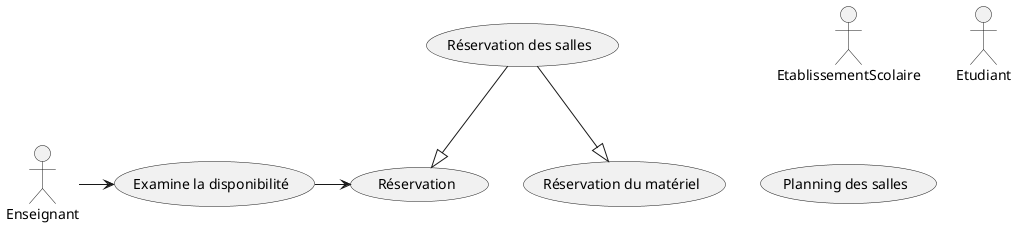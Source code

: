 @startuml TD3.1.1


actor EtablissementScolaire
actor Enseignant
actor Etudiant

usecase (Réservation) as reserv
usecase (Examine la disponibilité) as examDispo

usecase (Réservation des salles) as reservSalles
usecase (Réservation du matériel) as reservMat

usecase (Planning des salles) as planning

Enseignant -> examDispo

examDispo -> reserv

reservSalles --|> reserv
reservSalles --|> reservMat




@enduml
